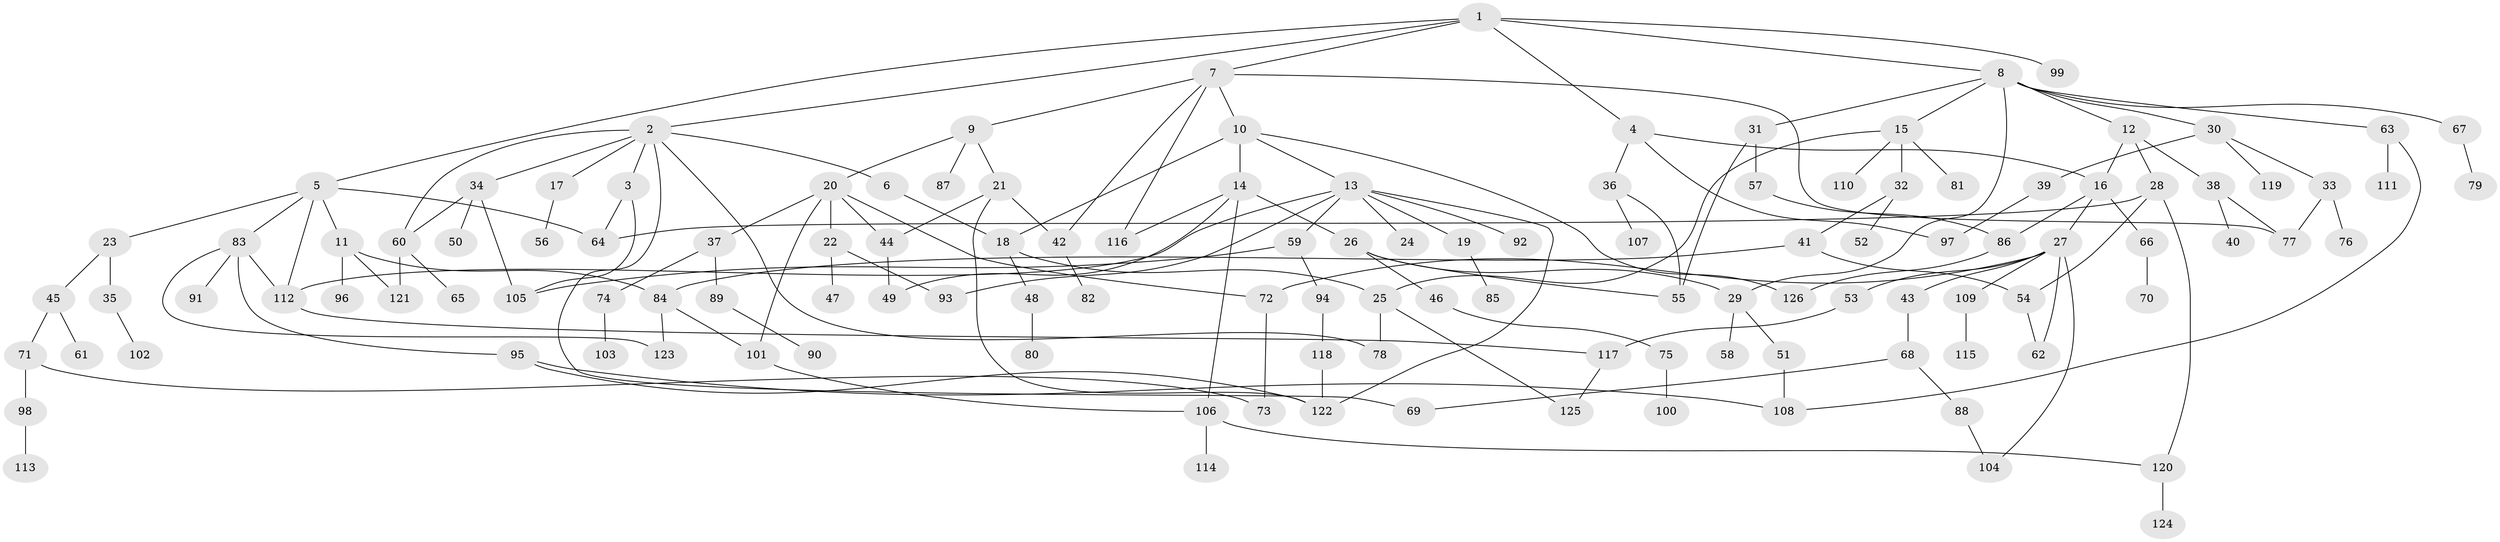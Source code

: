 // Generated by graph-tools (version 1.1) at 2025/49/03/09/25 03:49:24]
// undirected, 126 vertices, 168 edges
graph export_dot {
graph [start="1"]
  node [color=gray90,style=filled];
  1;
  2;
  3;
  4;
  5;
  6;
  7;
  8;
  9;
  10;
  11;
  12;
  13;
  14;
  15;
  16;
  17;
  18;
  19;
  20;
  21;
  22;
  23;
  24;
  25;
  26;
  27;
  28;
  29;
  30;
  31;
  32;
  33;
  34;
  35;
  36;
  37;
  38;
  39;
  40;
  41;
  42;
  43;
  44;
  45;
  46;
  47;
  48;
  49;
  50;
  51;
  52;
  53;
  54;
  55;
  56;
  57;
  58;
  59;
  60;
  61;
  62;
  63;
  64;
  65;
  66;
  67;
  68;
  69;
  70;
  71;
  72;
  73;
  74;
  75;
  76;
  77;
  78;
  79;
  80;
  81;
  82;
  83;
  84;
  85;
  86;
  87;
  88;
  89;
  90;
  91;
  92;
  93;
  94;
  95;
  96;
  97;
  98;
  99;
  100;
  101;
  102;
  103;
  104;
  105;
  106;
  107;
  108;
  109;
  110;
  111;
  112;
  113;
  114;
  115;
  116;
  117;
  118;
  119;
  120;
  121;
  122;
  123;
  124;
  125;
  126;
  1 -- 2;
  1 -- 4;
  1 -- 5;
  1 -- 7;
  1 -- 8;
  1 -- 99;
  2 -- 3;
  2 -- 6;
  2 -- 17;
  2 -- 34;
  2 -- 69;
  2 -- 60;
  2 -- 78;
  3 -- 64;
  3 -- 105;
  4 -- 36;
  4 -- 97;
  4 -- 16;
  5 -- 11;
  5 -- 23;
  5 -- 64;
  5 -- 83;
  5 -- 112;
  6 -- 18;
  7 -- 9;
  7 -- 10;
  7 -- 42;
  7 -- 116;
  7 -- 77;
  8 -- 12;
  8 -- 15;
  8 -- 29;
  8 -- 30;
  8 -- 31;
  8 -- 63;
  8 -- 67;
  9 -- 20;
  9 -- 21;
  9 -- 87;
  10 -- 13;
  10 -- 14;
  10 -- 18;
  10 -- 126;
  11 -- 84;
  11 -- 96;
  11 -- 121;
  12 -- 16;
  12 -- 28;
  12 -- 38;
  13 -- 19;
  13 -- 24;
  13 -- 59;
  13 -- 92;
  13 -- 93;
  13 -- 122;
  13 -- 112;
  14 -- 26;
  14 -- 49;
  14 -- 106;
  14 -- 116;
  15 -- 32;
  15 -- 81;
  15 -- 110;
  15 -- 25;
  16 -- 27;
  16 -- 66;
  16 -- 86;
  17 -- 56;
  18 -- 25;
  18 -- 48;
  19 -- 85;
  20 -- 22;
  20 -- 37;
  20 -- 44;
  20 -- 72;
  20 -- 101;
  21 -- 44;
  21 -- 42;
  21 -- 122;
  22 -- 47;
  22 -- 93;
  23 -- 35;
  23 -- 45;
  25 -- 78;
  25 -- 125;
  26 -- 46;
  26 -- 55;
  26 -- 29;
  27 -- 43;
  27 -- 53;
  27 -- 62;
  27 -- 104;
  27 -- 109;
  27 -- 72;
  28 -- 54;
  28 -- 120;
  28 -- 64;
  29 -- 51;
  29 -- 58;
  30 -- 33;
  30 -- 39;
  30 -- 119;
  31 -- 57;
  31 -- 55;
  32 -- 41;
  32 -- 52;
  33 -- 76;
  33 -- 77;
  34 -- 50;
  34 -- 60;
  34 -- 105;
  35 -- 102;
  36 -- 107;
  36 -- 55;
  37 -- 74;
  37 -- 89;
  38 -- 40;
  38 -- 77;
  39 -- 97;
  41 -- 54;
  41 -- 84;
  42 -- 82;
  43 -- 68;
  44 -- 49;
  45 -- 61;
  45 -- 71;
  46 -- 75;
  48 -- 80;
  51 -- 108;
  53 -- 117;
  54 -- 62;
  57 -- 86;
  59 -- 94;
  59 -- 105;
  60 -- 65;
  60 -- 121;
  63 -- 108;
  63 -- 111;
  66 -- 70;
  67 -- 79;
  68 -- 88;
  68 -- 69;
  71 -- 98;
  71 -- 73;
  72 -- 73;
  74 -- 103;
  75 -- 100;
  83 -- 91;
  83 -- 95;
  83 -- 112;
  83 -- 123;
  84 -- 123;
  84 -- 101;
  86 -- 126;
  88 -- 104;
  89 -- 90;
  94 -- 118;
  95 -- 108;
  95 -- 122;
  98 -- 113;
  101 -- 106;
  106 -- 114;
  106 -- 120;
  109 -- 115;
  112 -- 117;
  117 -- 125;
  118 -- 122;
  120 -- 124;
}
